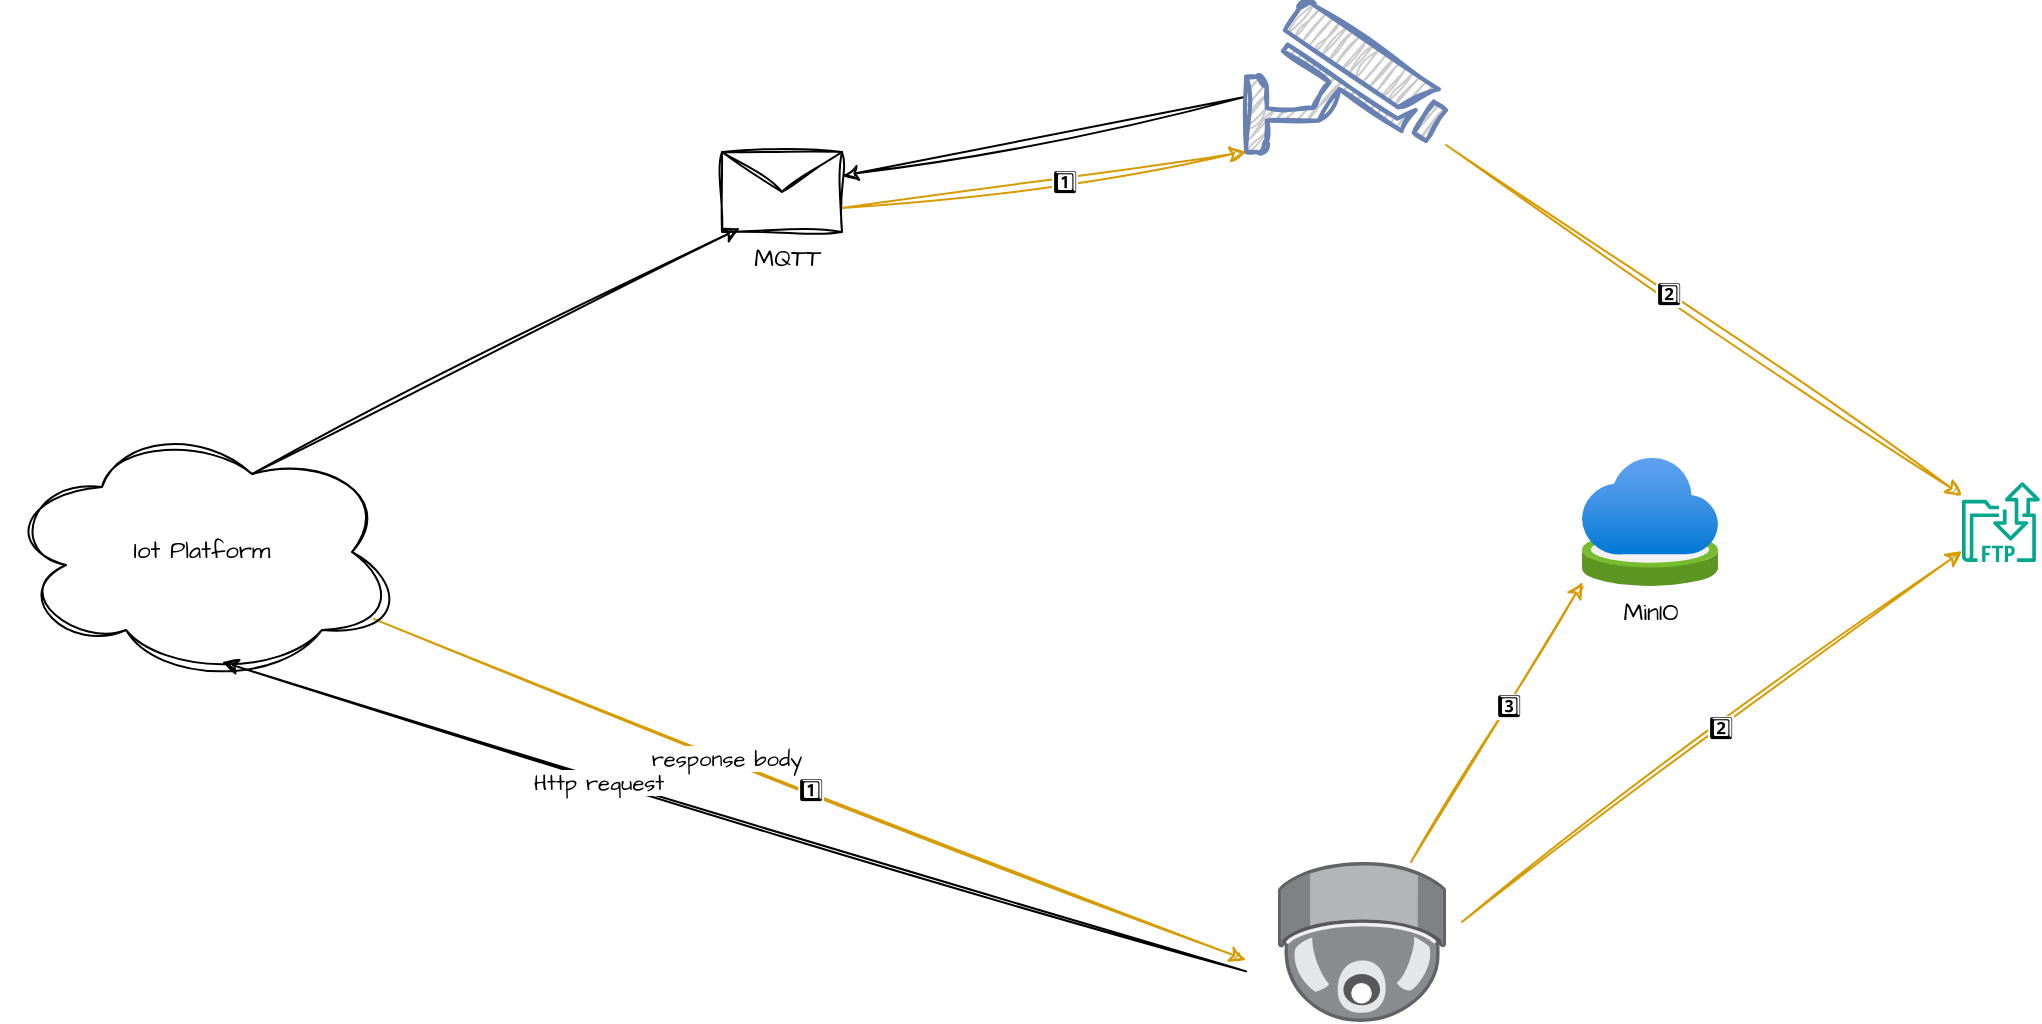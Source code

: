 <mxfile version="24.8.6">
  <diagram name="第 1 页" id="3deGKkzgsz92ftpMlOVB">
    <mxGraphModel dx="1185" dy="654" grid="1" gridSize="10" guides="1" tooltips="1" connect="1" arrows="1" fold="1" page="1" pageScale="1" pageWidth="1920" pageHeight="1920" math="0" shadow="0">
      <root>
        <mxCell id="0" />
        <mxCell id="1" parent="0" />
        <mxCell id="K1nsSjD6A75-nTLdQ5z7-7" value="1️⃣" style="rounded=0;sketch=1;hachureGap=4;jiggle=2;curveFitting=1;orthogonalLoop=1;jettySize=auto;html=1;fontFamily=Architects Daughter;fontSource=https%3A%2F%2Ffonts.googleapis.com%2Fcss%3Ffamily%3DArchitects%2BDaughter;fillColor=#ffe6cc;strokeColor=#d79b00;" edge="1" parent="1" source="K1nsSjD6A75-nTLdQ5z7-1">
          <mxGeometry relative="1" as="geometry">
            <mxPoint x="842.04" y="708.991" as="targetPoint" />
          </mxGeometry>
        </mxCell>
        <mxCell id="K1nsSjD6A75-nTLdQ5z7-9" value="response body" style="edgeLabel;html=1;align=center;verticalAlign=middle;resizable=0;points=[];sketch=1;hachureGap=4;jiggle=2;curveFitting=1;fontFamily=Architects Daughter;fontSource=https%3A%2F%2Ffonts.googleapis.com%2Fcss%3Ffamily%3DArchitects%2BDaughter;" vertex="1" connectable="0" parent="K1nsSjD6A75-nTLdQ5z7-7">
          <mxGeometry x="-0.192" y="-1" relative="1" as="geometry">
            <mxPoint as="offset" />
          </mxGeometry>
        </mxCell>
        <mxCell id="K1nsSjD6A75-nTLdQ5z7-1" value="Iot Platform" style="ellipse;shape=cloud;whiteSpace=wrap;html=1;sketch=1;hachureGap=4;jiggle=2;curveFitting=1;fontFamily=Architects Daughter;fontSource=https%3A%2F%2Ffonts.googleapis.com%2Fcss%3Ffamily%3DArchitects%2BDaughter;" vertex="1" parent="1">
          <mxGeometry x="220" y="440" width="200" height="130" as="geometry" />
        </mxCell>
        <mxCell id="K1nsSjD6A75-nTLdQ5z7-13" style="rounded=0;sketch=1;hachureGap=4;jiggle=2;curveFitting=1;orthogonalLoop=1;jettySize=auto;html=1;entryX=1;entryY=0.3;entryDx=0;entryDy=0;fontFamily=Architects Daughter;fontSource=https%3A%2F%2Ffonts.googleapis.com%2Fcss%3Ffamily%3DArchitects%2BDaughter;" edge="1" parent="1" source="K1nsSjD6A75-nTLdQ5z7-2" target="K1nsSjD6A75-nTLdQ5z7-11">
          <mxGeometry relative="1" as="geometry" />
        </mxCell>
        <mxCell id="K1nsSjD6A75-nTLdQ5z7-16" style="rounded=0;sketch=1;hachureGap=4;jiggle=2;curveFitting=1;orthogonalLoop=1;jettySize=auto;html=1;fontFamily=Architects Daughter;fontSource=https%3A%2F%2Ffonts.googleapis.com%2Fcss%3Ffamily%3DArchitects%2BDaughter;fillColor=#ffe6cc;strokeColor=#d79b00;" edge="1" parent="1" source="K1nsSjD6A75-nTLdQ5z7-2" target="K1nsSjD6A75-nTLdQ5z7-14">
          <mxGeometry relative="1" as="geometry" />
        </mxCell>
        <mxCell id="K1nsSjD6A75-nTLdQ5z7-21" value="2️⃣" style="edgeLabel;html=1;align=center;verticalAlign=middle;resizable=0;points=[];sketch=1;hachureGap=4;jiggle=2;curveFitting=1;fontFamily=Architects Daughter;fontSource=https%3A%2F%2Ffonts.googleapis.com%2Fcss%3Ffamily%3DArchitects%2BDaughter;" vertex="1" connectable="0" parent="K1nsSjD6A75-nTLdQ5z7-16">
          <mxGeometry x="-0.146" y="1" relative="1" as="geometry">
            <mxPoint as="offset" />
          </mxGeometry>
        </mxCell>
        <mxCell id="K1nsSjD6A75-nTLdQ5z7-2" value="" style="fontColor=#0066CC;verticalAlign=top;verticalLabelPosition=bottom;labelPosition=center;align=center;html=1;outlineConnect=0;fillColor=#CCCCCC;strokeColor=#6881B3;gradientColor=none;gradientDirection=north;strokeWidth=2;shape=mxgraph.networks.security_camera;sketch=1;hachureGap=4;jiggle=2;curveFitting=1;fontFamily=Architects Daughter;fontSource=https%3A%2F%2Ffonts.googleapis.com%2Fcss%3Ffamily%3DArchitects%2BDaughter;" vertex="1" parent="1">
          <mxGeometry x="842.04" y="230" width="100" height="75" as="geometry" />
        </mxCell>
        <mxCell id="K1nsSjD6A75-nTLdQ5z7-3" value="" style="image;points=[];aspect=fixed;html=1;align=center;shadow=0;dashed=0;image=img/lib/allied_telesis/security/Surveillance_Camera_Ceiling.svg;sketch=1;hachureGap=4;jiggle=2;curveFitting=1;fontFamily=Architects Daughter;fontSource=https%3A%2F%2Ffonts.googleapis.com%2Fcss%3Ffamily%3DArchitects%2BDaughter;" vertex="1" parent="1">
          <mxGeometry x="857.97" y="660" width="84.07" height="80" as="geometry" />
        </mxCell>
        <mxCell id="K1nsSjD6A75-nTLdQ5z7-15" style="rounded=0;sketch=1;hachureGap=4;jiggle=2;curveFitting=1;orthogonalLoop=1;jettySize=auto;html=1;fontFamily=Architects Daughter;fontSource=https%3A%2F%2Ffonts.googleapis.com%2Fcss%3Ffamily%3DArchitects%2BDaughter;fillColor=#ffe6cc;strokeColor=#d79b00;" edge="1" parent="1" target="K1nsSjD6A75-nTLdQ5z7-14">
          <mxGeometry relative="1" as="geometry">
            <mxPoint x="950" y="690" as="sourcePoint" />
          </mxGeometry>
        </mxCell>
        <mxCell id="K1nsSjD6A75-nTLdQ5z7-22" value="2️⃣" style="edgeLabel;html=1;align=center;verticalAlign=middle;resizable=0;points=[];sketch=1;hachureGap=4;jiggle=2;curveFitting=1;fontFamily=Architects Daughter;fontSource=https%3A%2F%2Ffonts.googleapis.com%2Fcss%3Ffamily%3DArchitects%2BDaughter;" vertex="1" connectable="0" parent="K1nsSjD6A75-nTLdQ5z7-15">
          <mxGeometry x="0.036" y="1" relative="1" as="geometry">
            <mxPoint as="offset" />
          </mxGeometry>
        </mxCell>
        <mxCell id="K1nsSjD6A75-nTLdQ5z7-6" style="rounded=0;sketch=1;hachureGap=4;jiggle=2;curveFitting=1;orthogonalLoop=1;jettySize=auto;html=1;entryX=0.55;entryY=0.923;entryDx=0;entryDy=0;entryPerimeter=0;fontFamily=Architects Daughter;fontSource=https%3A%2F%2Ffonts.googleapis.com%2Fcss%3Ffamily%3DArchitects%2BDaughter;" edge="1" parent="1" target="K1nsSjD6A75-nTLdQ5z7-1">
          <mxGeometry relative="1" as="geometry">
            <mxPoint x="842.04" y="714.667" as="sourcePoint" />
          </mxGeometry>
        </mxCell>
        <mxCell id="K1nsSjD6A75-nTLdQ5z7-8" value="Http request" style="edgeLabel;html=1;align=center;verticalAlign=middle;resizable=0;points=[];sketch=1;hachureGap=4;jiggle=2;curveFitting=1;fontFamily=Architects Daughter;fontSource=https%3A%2F%2Ffonts.googleapis.com%2Fcss%3Ffamily%3DArchitects%2BDaughter;" vertex="1" connectable="0" parent="K1nsSjD6A75-nTLdQ5z7-6">
          <mxGeometry x="0.263" y="3" relative="1" as="geometry">
            <mxPoint as="offset" />
          </mxGeometry>
        </mxCell>
        <mxCell id="K1nsSjD6A75-nTLdQ5z7-17" style="rounded=0;sketch=1;hachureGap=4;jiggle=2;curveFitting=1;orthogonalLoop=1;jettySize=auto;html=1;fontFamily=Architects Daughter;fontSource=https%3A%2F%2Ffonts.googleapis.com%2Fcss%3Ffamily%3DArchitects%2BDaughter;fillColor=#ffe6cc;strokeColor=#d79b00;exitX=1;exitY=0.7;exitDx=0;exitDy=0;entryX=0;entryY=1;entryDx=0;entryDy=0;entryPerimeter=0;" edge="1" parent="1" source="K1nsSjD6A75-nTLdQ5z7-11" target="K1nsSjD6A75-nTLdQ5z7-2">
          <mxGeometry relative="1" as="geometry">
            <Array as="points" />
          </mxGeometry>
        </mxCell>
        <mxCell id="K1nsSjD6A75-nTLdQ5z7-20" value="1️⃣" style="edgeLabel;html=1;align=center;verticalAlign=middle;resizable=0;points=[];sketch=1;hachureGap=4;jiggle=2;curveFitting=1;fontFamily=Architects Daughter;fontSource=https%3A%2F%2Ffonts.googleapis.com%2Fcss%3Ffamily%3DArchitects%2BDaughter;" vertex="1" connectable="0" parent="K1nsSjD6A75-nTLdQ5z7-17">
          <mxGeometry x="0.096" y="-2" relative="1" as="geometry">
            <mxPoint as="offset" />
          </mxGeometry>
        </mxCell>
        <mxCell id="K1nsSjD6A75-nTLdQ5z7-11" value="&amp;nbsp;MQTT" style="shape=message;html=1;html=1;outlineConnect=0;labelPosition=center;verticalLabelPosition=bottom;align=center;verticalAlign=top;sketch=1;hachureGap=4;jiggle=2;curveFitting=1;fontFamily=Architects Daughter;fontSource=https%3A%2F%2Ffonts.googleapis.com%2Fcss%3Ffamily%3DArchitects%2BDaughter;" vertex="1" parent="1">
          <mxGeometry x="580" y="305" width="60" height="40" as="geometry" />
        </mxCell>
        <mxCell id="K1nsSjD6A75-nTLdQ5z7-12" style="rounded=0;sketch=1;hachureGap=4;jiggle=2;curveFitting=1;orthogonalLoop=1;jettySize=auto;html=1;exitX=0.625;exitY=0.2;exitDx=0;exitDy=0;exitPerimeter=0;entryX=0.15;entryY=0.95;entryDx=0;entryDy=0;entryPerimeter=0;fontFamily=Architects Daughter;fontSource=https%3A%2F%2Ffonts.googleapis.com%2Fcss%3Ffamily%3DArchitects%2BDaughter;" edge="1" parent="1" source="K1nsSjD6A75-nTLdQ5z7-1" target="K1nsSjD6A75-nTLdQ5z7-11">
          <mxGeometry relative="1" as="geometry" />
        </mxCell>
        <mxCell id="K1nsSjD6A75-nTLdQ5z7-14" value="" style="sketch=0;outlineConnect=0;fontColor=#232F3E;gradientColor=none;fillColor=#01A88D;strokeColor=none;dashed=0;verticalLabelPosition=bottom;verticalAlign=top;align=center;html=1;fontSize=12;fontStyle=0;aspect=fixed;shape=mxgraph.aws4.transfer_for_ftp_resource;hachureGap=4;jiggle=2;curveFitting=1;fontFamily=Architects Daughter;fontSource=https%3A%2F%2Ffonts.googleapis.com%2Fcss%3Ffamily%3DArchitects%2BDaughter;movable=1;resizable=1;rotatable=1;deletable=1;editable=1;locked=0;connectable=1;" vertex="1" parent="1">
          <mxGeometry x="1200" y="470" width="38.97" height="40" as="geometry" />
        </mxCell>
        <mxCell id="K1nsSjD6A75-nTLdQ5z7-23" value="MinIO" style="image;aspect=fixed;html=1;points=[];align=center;fontSize=12;image=img/lib/azure2/other/Mission_Landing_Zone.svg;sketch=1;hachureGap=4;jiggle=2;curveFitting=1;fontFamily=Architects Daughter;fontSource=https%3A%2F%2Ffonts.googleapis.com%2Fcss%3Ffamily%3DArchitects%2BDaughter;" vertex="1" parent="1">
          <mxGeometry x="1010" y="458" width="68" height="64" as="geometry" />
        </mxCell>
        <mxCell id="K1nsSjD6A75-nTLdQ5z7-25" style="rounded=0;sketch=1;hachureGap=4;jiggle=2;curveFitting=1;orthogonalLoop=1;jettySize=auto;html=1;entryX=0.006;entryY=0.969;entryDx=0;entryDy=0;entryPerimeter=0;fontFamily=Architects Daughter;fontSource=https%3A%2F%2Ffonts.googleapis.com%2Fcss%3Ffamily%3DArchitects%2BDaughter;fillColor=#ffe6cc;strokeColor=#d79b00;" edge="1" parent="1" source="K1nsSjD6A75-nTLdQ5z7-3" target="K1nsSjD6A75-nTLdQ5z7-23">
          <mxGeometry relative="1" as="geometry" />
        </mxCell>
        <mxCell id="K1nsSjD6A75-nTLdQ5z7-26" value="3️⃣" style="edgeLabel;html=1;align=center;verticalAlign=middle;resizable=0;points=[];sketch=1;hachureGap=4;jiggle=2;curveFitting=1;fontFamily=Architects Daughter;fontSource=https%3A%2F%2Ffonts.googleapis.com%2Fcss%3Ffamily%3DArchitects%2BDaughter;" vertex="1" connectable="0" parent="K1nsSjD6A75-nTLdQ5z7-25">
          <mxGeometry x="0.114" relative="1" as="geometry">
            <mxPoint as="offset" />
          </mxGeometry>
        </mxCell>
      </root>
    </mxGraphModel>
  </diagram>
</mxfile>
